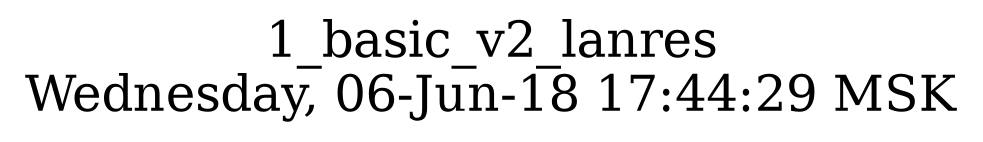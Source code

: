 digraph G {
graph [
  fontsize="24";
  label="1_basic_v2_lanres\nWednesday, 06-Jun-18 17:44:29 MSK";
  nojustify=true;
  ordering=out;
  rankdir=LR;
  size="30";
];
}
